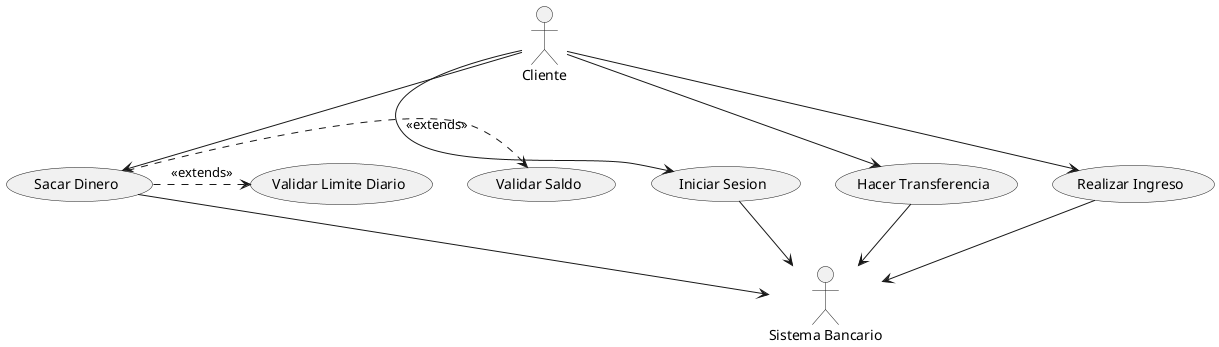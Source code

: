 @startuml
' Definición de actores
actor Cliente
actor "Sistema Bancario" as SB

' Definición de casos de uso
usecase "Iniciar Sesion" as UC1
usecase "Sacar Dinero" as UC2
usecase "Hacer Transferencia" as UC3
usecase "Realizar Ingreso" as UC4

' Casos de validación en el retiro de dinero
usecase "Validar Saldo" as UC5
usecase "Validar Limite Diario" as UC6

' Relaciones entre elementos
Cliente --> UC1
Cliente --> UC2
Cliente --> UC3
Cliente --> UC4

' Extensión en "Sacar Dinero"
UC2 .> UC5 : <<extends>>
UC2 .> UC6 : <<extends>>

' Interacción con el sistema bancario
UC1 --> SB
UC2 --> SB
UC3 --> SB
UC4 --> SB
@enduml

